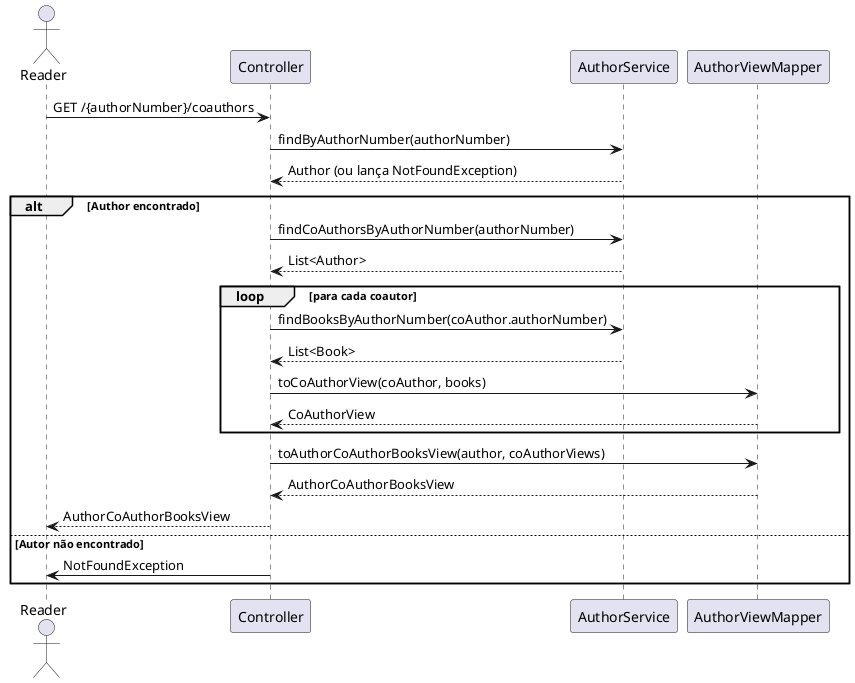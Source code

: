 @startuml
actor Reader
participant "Controller" as Controller
participant "AuthorService" as AuthorService
participant "AuthorViewMapper" as AuthorViewMapper

Reader -> Controller: GET /{authorNumber}/coauthors
Controller -> AuthorService: findByAuthorNumber(authorNumber)
AuthorService --> Controller: Author (ou lança NotFoundException)

alt Author encontrado
    Controller -> AuthorService: findCoAuthorsByAuthorNumber(authorNumber)
    AuthorService --> Controller: List<Author>

    loop para cada coautor
        Controller -> AuthorService: findBooksByAuthorNumber(coAuthor.authorNumber)
        AuthorService --> Controller: List<Book>
        Controller -> AuthorViewMapper: toCoAuthorView(coAuthor, books)
        AuthorViewMapper --> Controller: CoAuthorView
    end loop

    Controller -> AuthorViewMapper: toAuthorCoAuthorBooksView(author, coAuthorViews)
    AuthorViewMapper --> Controller: AuthorCoAuthorBooksView
    Controller --> Reader: AuthorCoAuthorBooksView
else Autor não encontrado
    Controller -> Reader: NotFoundException
end
@enduml

